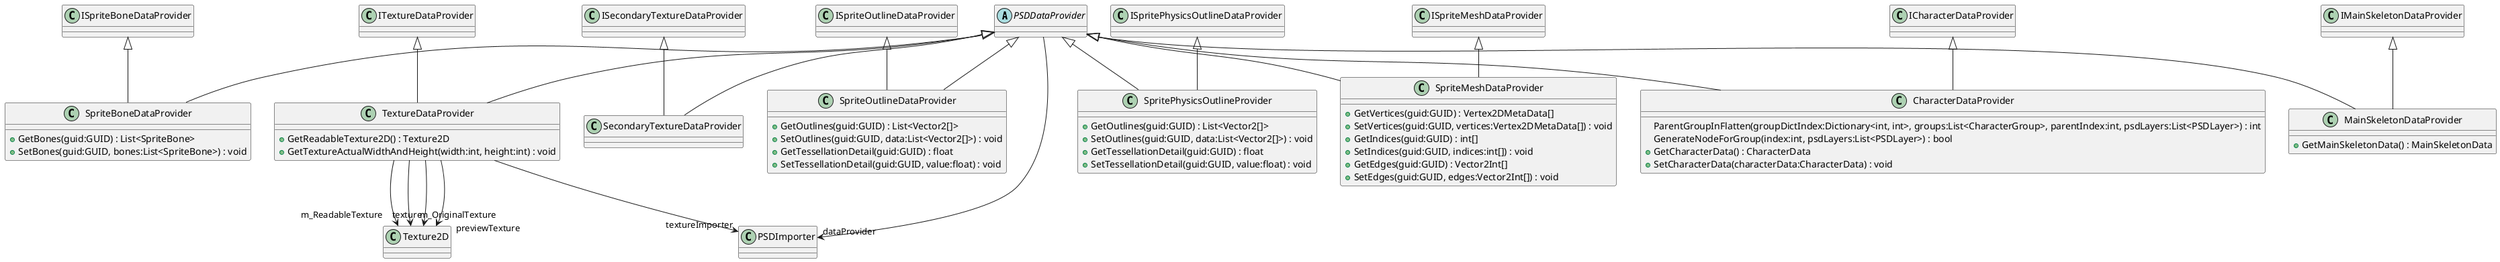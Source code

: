 @startuml
abstract class PSDDataProvider {
}
class SpriteBoneDataProvider {
    + GetBones(guid:GUID) : List<SpriteBone>
    + SetBones(guid:GUID, bones:List<SpriteBone>) : void
}
class TextureDataProvider {
    + GetReadableTexture2D() : Texture2D
    + GetTextureActualWidthAndHeight(width:int, height:int) : void
}
class SecondaryTextureDataProvider {
}
class SpriteOutlineDataProvider {
    + GetOutlines(guid:GUID) : List<Vector2[]>
    + SetOutlines(guid:GUID, data:List<Vector2[]>) : void
    + GetTessellationDetail(guid:GUID) : float
    + SetTessellationDetail(guid:GUID, value:float) : void
}
class SpritePhysicsOutlineProvider {
    + GetOutlines(guid:GUID) : List<Vector2[]>
    + SetOutlines(guid:GUID, data:List<Vector2[]>) : void
    + GetTessellationDetail(guid:GUID) : float
    + SetTessellationDetail(guid:GUID, value:float) : void
}
class SpriteMeshDataProvider {
    + GetVertices(guid:GUID) : Vertex2DMetaData[]
    + SetVertices(guid:GUID, vertices:Vertex2DMetaData[]) : void
    + GetIndices(guid:GUID) : int[]
    + SetIndices(guid:GUID, indices:int[]) : void
    + GetEdges(guid:GUID) : Vector2Int[]
    + SetEdges(guid:GUID, edges:Vector2Int[]) : void
}
class CharacterDataProvider {
    ParentGroupInFlatten(groupDictIndex:Dictionary<int, int>, groups:List<CharacterGroup>, parentIndex:int, psdLayers:List<PSDLayer>) : int
    GenerateNodeForGroup(index:int, psdLayers:List<PSDLayer>) : bool
    + GetCharacterData() : CharacterData
    + SetCharacterData(characterData:CharacterData) : void
}
class MainSkeletonDataProvider {
    + GetMainSkeletonData() : MainSkeletonData
}
PSDDataProvider --> "dataProvider" PSDImporter
PSDDataProvider <|-- SpriteBoneDataProvider
ISpriteBoneDataProvider <|-- SpriteBoneDataProvider
PSDDataProvider <|-- TextureDataProvider
ITextureDataProvider <|-- TextureDataProvider
TextureDataProvider --> "m_ReadableTexture" Texture2D
TextureDataProvider --> "m_OriginalTexture" Texture2D
TextureDataProvider --> "textureImporter" PSDImporter
TextureDataProvider --> "texture" Texture2D
TextureDataProvider --> "previewTexture" Texture2D
PSDDataProvider <|-- SecondaryTextureDataProvider
ISecondaryTextureDataProvider <|-- SecondaryTextureDataProvider
PSDDataProvider <|-- SpriteOutlineDataProvider
ISpriteOutlineDataProvider <|-- SpriteOutlineDataProvider
PSDDataProvider <|-- SpritePhysicsOutlineProvider
ISpritePhysicsOutlineDataProvider <|-- SpritePhysicsOutlineProvider
PSDDataProvider <|-- SpriteMeshDataProvider
ISpriteMeshDataProvider <|-- SpriteMeshDataProvider
PSDDataProvider <|-- CharacterDataProvider
ICharacterDataProvider <|-- CharacterDataProvider
PSDDataProvider <|-- MainSkeletonDataProvider
IMainSkeletonDataProvider <|-- MainSkeletonDataProvider
@enduml
